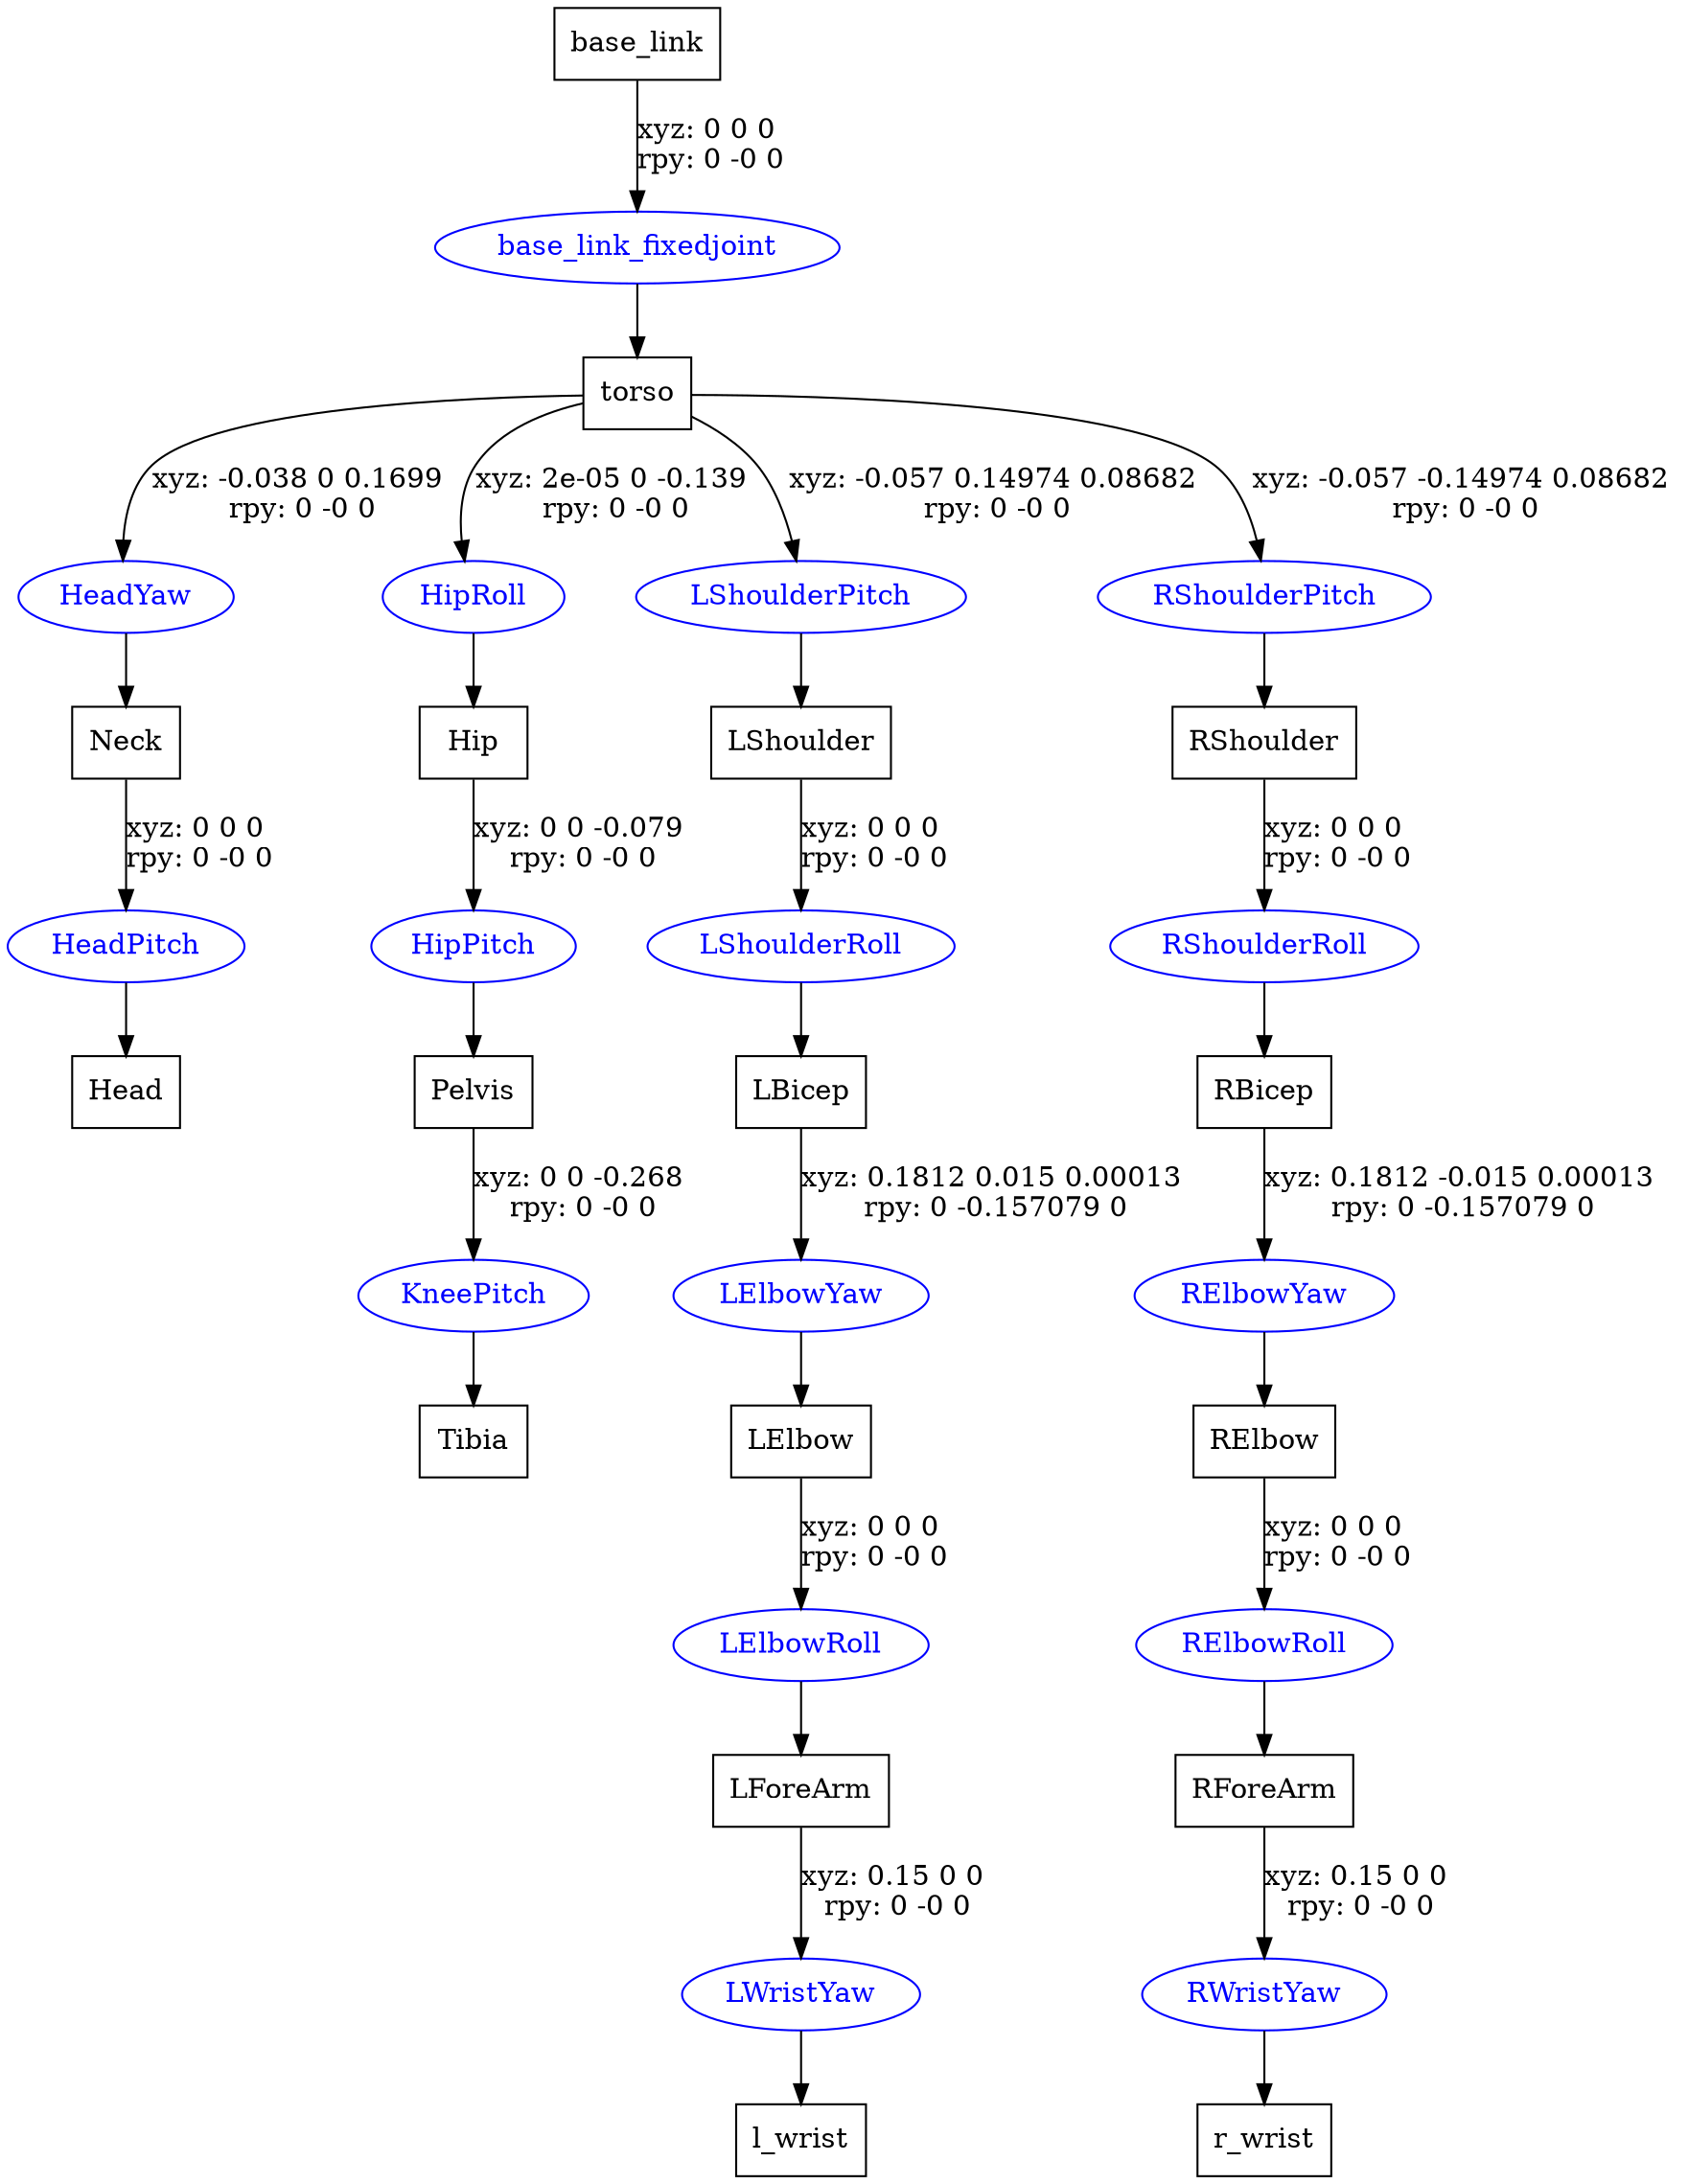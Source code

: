 digraph G {
node [shape=box];
"base_link" [label="base_link"];
"torso" [label="torso"];
"Neck" [label="Neck"];
"Head" [label="Head"];
"Hip" [label="Hip"];
"Pelvis" [label="Pelvis"];
"Tibia" [label="Tibia"];
"LShoulder" [label="LShoulder"];
"LBicep" [label="LBicep"];
"LElbow" [label="LElbow"];
"LForeArm" [label="LForeArm"];
"l_wrist" [label="l_wrist"];
"RShoulder" [label="RShoulder"];
"RBicep" [label="RBicep"];
"RElbow" [label="RElbow"];
"RForeArm" [label="RForeArm"];
"r_wrist" [label="r_wrist"];
node [shape=ellipse, color=blue, fontcolor=blue];
"base_link" -> "base_link_fixedjoint" [label="xyz: 0 0 0 \nrpy: 0 -0 0"]
"base_link_fixedjoint" -> "torso"
"torso" -> "HeadYaw" [label="xyz: -0.038 0 0.1699 \nrpy: 0 -0 0"]
"HeadYaw" -> "Neck"
"Neck" -> "HeadPitch" [label="xyz: 0 0 0 \nrpy: 0 -0 0"]
"HeadPitch" -> "Head"
"torso" -> "HipRoll" [label="xyz: 2e-05 0 -0.139 \nrpy: 0 -0 0"]
"HipRoll" -> "Hip"
"Hip" -> "HipPitch" [label="xyz: 0 0 -0.079 \nrpy: 0 -0 0"]
"HipPitch" -> "Pelvis"
"Pelvis" -> "KneePitch" [label="xyz: 0 0 -0.268 \nrpy: 0 -0 0"]
"KneePitch" -> "Tibia"
"torso" -> "LShoulderPitch" [label="xyz: -0.057 0.14974 0.08682 \nrpy: 0 -0 0"]
"LShoulderPitch" -> "LShoulder"
"LShoulder" -> "LShoulderRoll" [label="xyz: 0 0 0 \nrpy: 0 -0 0"]
"LShoulderRoll" -> "LBicep"
"LBicep" -> "LElbowYaw" [label="xyz: 0.1812 0.015 0.00013 \nrpy: 0 -0.157079 0"]
"LElbowYaw" -> "LElbow"
"LElbow" -> "LElbowRoll" [label="xyz: 0 0 0 \nrpy: 0 -0 0"]
"LElbowRoll" -> "LForeArm"
"LForeArm" -> "LWristYaw" [label="xyz: 0.15 0 0 \nrpy: 0 -0 0"]
"LWristYaw" -> "l_wrist"
"torso" -> "RShoulderPitch" [label="xyz: -0.057 -0.14974 0.08682 \nrpy: 0 -0 0"]
"RShoulderPitch" -> "RShoulder"
"RShoulder" -> "RShoulderRoll" [label="xyz: 0 0 0 \nrpy: 0 -0 0"]
"RShoulderRoll" -> "RBicep"
"RBicep" -> "RElbowYaw" [label="xyz: 0.1812 -0.015 0.00013 \nrpy: 0 -0.157079 0"]
"RElbowYaw" -> "RElbow"
"RElbow" -> "RElbowRoll" [label="xyz: 0 0 0 \nrpy: 0 -0 0"]
"RElbowRoll" -> "RForeArm"
"RForeArm" -> "RWristYaw" [label="xyz: 0.15 0 0 \nrpy: 0 -0 0"]
"RWristYaw" -> "r_wrist"
}
